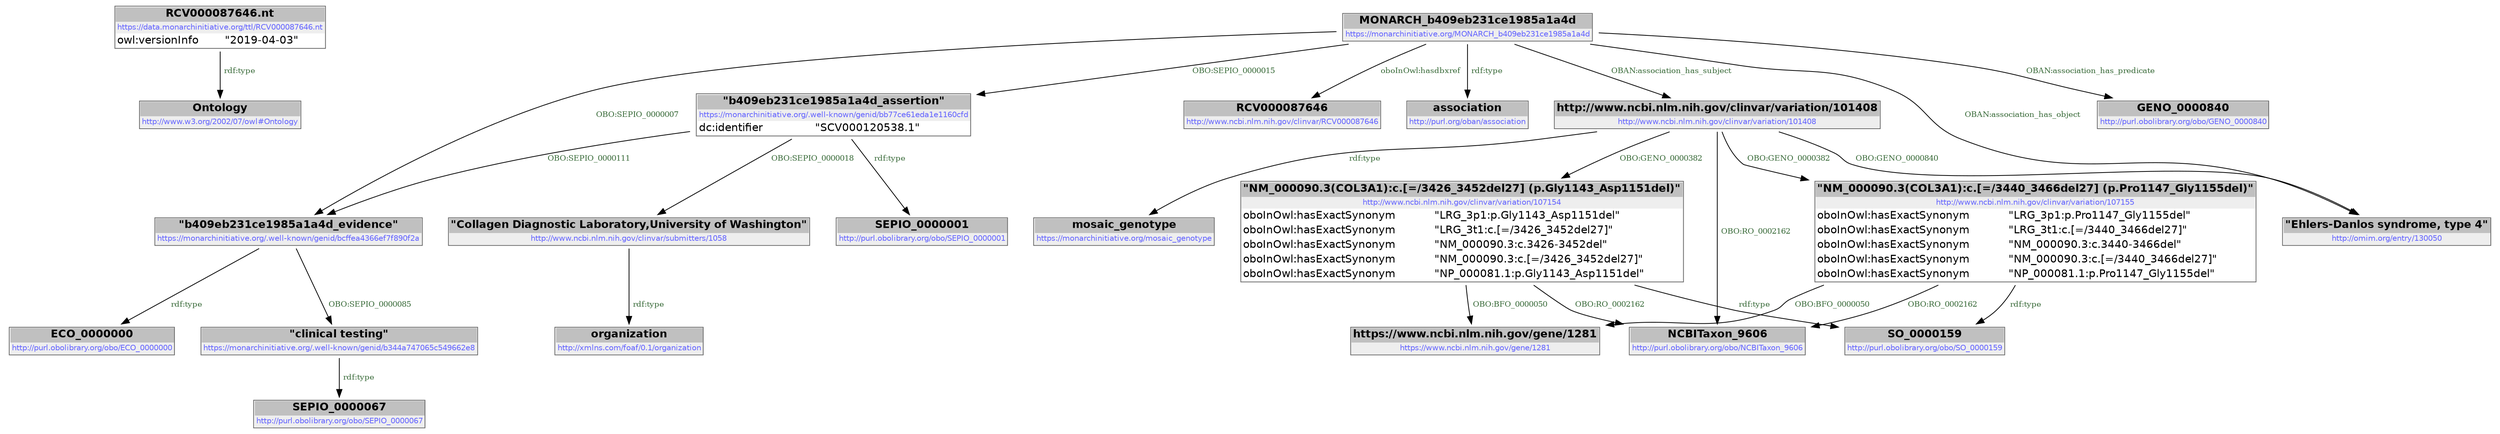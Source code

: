 digraph { 
 node [ fontname="DejaVu Sans" ] ; 
	node1 -> node2 [ color=BLACK, label=< <font point-size='10' color='#336633'>rdf:type</font> > ] ;
	node3 -> node0 [ color=BLACK, label=< <font point-size='10' color='#336633'>OBO:SEPIO_0000015</font> > ] ;
	node3 -> node5 [ color=BLACK, label=< <font point-size='10' color='#336633'>oboInOwl:hasdbxref</font> > ] ;
	node0 -> node6 [ color=BLACK, label=< <font point-size='10' color='#336633'>OBO:SEPIO_0000018</font> > ] ;
	node7 -> node8 [ color=BLACK, label=< <font point-size='10' color='#336633'>rdf:type</font> > ] ;
	node4 -> node9 [ color=BLACK, label=< <font point-size='10' color='#336633'>rdf:type</font> > ] ;
	node3 -> node4 [ color=BLACK, label=< <font point-size='10' color='#336633'>OBO:SEPIO_0000007</font> > ] ;
	node10 -> node12 [ color=BLACK, label=< <font point-size='10' color='#336633'>rdf:type</font> > ] ;
	node0 -> node13 [ color=BLACK, label=< <font point-size='10' color='#336633'>rdf:type</font> > ] ;
	node3 -> node14 [ color=BLACK, label=< <font point-size='10' color='#336633'>rdf:type</font> > ] ;
	node15 -> node16 [ color=BLACK, label=< <font point-size='10' color='#336633'>OBO:RO_0002162</font> > ] ;
	node15 -> node17 [ color=BLACK, label=< <font point-size='10' color='#336633'>OBO:GENO_0000840</font> > ] ;
	node3 -> node15 [ color=BLACK, label=< <font point-size='10' color='#336633'>OBAN:association_has_subject</font> > ] ;
	node15 -> node10 [ color=BLACK, label=< <font point-size='10' color='#336633'>OBO:GENO_0000382</font> > ] ;
	node3 -> node17 [ color=BLACK, label=< <font point-size='10' color='#336633'>OBAN:association_has_object</font> > ] ;
	node3 -> node18 [ color=BLACK, label=< <font point-size='10' color='#336633'>OBAN:association_has_predicate</font> > ] ;
	node10 -> node16 [ color=BLACK, label=< <font point-size='10' color='#336633'>OBO:RO_0002162</font> > ] ;
	node15 -> node19 [ color=BLACK, label=< <font point-size='10' color='#336633'>rdf:type</font> > ] ;
	node0 -> node4 [ color=BLACK, label=< <font point-size='10' color='#336633'>OBO:SEPIO_0000111</font> > ] ;
	node10 -> node20 [ color=BLACK, label=< <font point-size='10' color='#336633'>OBO:BFO_0000050</font> > ] ;
	node4 -> node7 [ color=BLACK, label=< <font point-size='10' color='#336633'>OBO:SEPIO_0000085</font> > ] ;
	node6 -> node21 [ color=BLACK, label=< <font point-size='10' color='#336633'>rdf:type</font> > ] ;
	node15 -> node11 [ color=BLACK, label=< <font point-size='10' color='#336633'>OBO:GENO_0000382</font> > ] ;
	node11 -> node20 [ color=BLACK, label=< <font point-size='10' color='#336633'>OBO:BFO_0000050</font> > ] ;
	node11 -> node16 [ color=BLACK, label=< <font point-size='10' color='#336633'>OBO:RO_0002162</font> > ] ;
	node11 -> node12 [ color=BLACK, label=< <font point-size='10' color='#336633'>rdf:type</font> > ] ;
# https://monarchinitiative.org/MONARCH_b409eb231ce1985a1a4d node3
node3 [ shape=none, color=black label=< <table color='#666666' cellborder='0' cellspacing='0' border='1'><tr><td colspan='2' bgcolor='grey'><B>MONARCH_b409eb231ce1985a1a4d</B></td></tr><tr><td href='https://monarchinitiative.org/MONARCH_b409eb231ce1985a1a4d' bgcolor='#eeeeee' colspan='2'><font point-size='10' color='#6666ff'>https://monarchinitiative.org/MONARCH_b409eb231ce1985a1a4d</font></td></tr></table> > ] 
# https://monarchinitiative.org/.well-known/genid/bcffea4366ef7f890f2a node4
node4 [ shape=none, color=black label=< <table color='#666666' cellborder='0' cellspacing='0' border='1'><tr><td colspan='2' bgcolor='grey'><B>&quot;b409eb231ce1985a1a4d_evidence&quot;</B></td></tr><tr><td href='https://monarchinitiative.org/.well-known/genid/bcffea4366ef7f890f2a' bgcolor='#eeeeee' colspan='2'><font point-size='10' color='#6666ff'>https://monarchinitiative.org/.well-known/genid/bcffea4366ef7f890f2a</font></td></tr></table> > ] 
# http://www.ncbi.nlm.nih.gov/clinvar/variation/107155 node10
node10 [ shape=none, color=black label=< <table color='#666666' cellborder='0' cellspacing='0' border='1'><tr><td colspan='2' bgcolor='grey'><B>&quot;NM_000090.3(COL3A1):c.[=/3440_3466del27] (p.Pro1147_Gly1155del)&quot;</B></td></tr><tr><td href='http://www.ncbi.nlm.nih.gov/clinvar/variation/107155' bgcolor='#eeeeee' colspan='2'><font point-size='10' color='#6666ff'>http://www.ncbi.nlm.nih.gov/clinvar/variation/107155</font></td></tr><tr><td align='left'>oboInOwl:hasExactSynonym</td><td align='left'>&quot;LRG_3p1:p.Pro1147_Gly1155del&quot;</td></tr><tr><td align='left'>oboInOwl:hasExactSynonym</td><td align='left'>&quot;LRG_3t1:c.[=/3440_3466del27]&quot;</td></tr><tr><td align='left'>oboInOwl:hasExactSynonym</td><td align='left'>&quot;NM_000090.3:c.3440-3466del&quot;</td></tr><tr><td align='left'>oboInOwl:hasExactSynonym</td><td align='left'>&quot;NM_000090.3:c.[=/3440_3466del27]&quot;</td></tr><tr><td align='left'>oboInOwl:hasExactSynonym</td><td align='left'>&quot;NP_000081.1:p.Pro1147_Gly1155del&quot;</td></tr></table> > ] 
# https://monarchinitiative.org/mosaic_genotype node19
node19 [ shape=none, color=black label=< <table color='#666666' cellborder='0' cellspacing='0' border='1'><tr><td colspan='2' bgcolor='grey'><B>mosaic_genotype</B></td></tr><tr><td href='https://monarchinitiative.org/mosaic_genotype' bgcolor='#eeeeee' colspan='2'><font point-size='10' color='#6666ff'>https://monarchinitiative.org/mosaic_genotype</font></td></tr></table> > ] 
# http://www.w3.org/2002/07/owl#Ontology node2
node2 [ shape=none, color=black label=< <table color='#666666' cellborder='0' cellspacing='0' border='1'><tr><td colspan='2' bgcolor='grey'><B>Ontology</B></td></tr><tr><td href='http://www.w3.org/2002/07/owl#Ontology' bgcolor='#eeeeee' colspan='2'><font point-size='10' color='#6666ff'>http://www.w3.org/2002/07/owl#Ontology</font></td></tr></table> > ] 
# http://xmlns.com/foaf/0.1/organization node21
node21 [ shape=none, color=black label=< <table color='#666666' cellborder='0' cellspacing='0' border='1'><tr><td colspan='2' bgcolor='grey'><B>organization</B></td></tr><tr><td href='http://xmlns.com/foaf/0.1/organization' bgcolor='#eeeeee' colspan='2'><font point-size='10' color='#6666ff'>http://xmlns.com/foaf/0.1/organization</font></td></tr></table> > ] 
# http://www.ncbi.nlm.nih.gov/clinvar/variation/107154 node11
node11 [ shape=none, color=black label=< <table color='#666666' cellborder='0' cellspacing='0' border='1'><tr><td colspan='2' bgcolor='grey'><B>&quot;NM_000090.3(COL3A1):c.[=/3426_3452del27] (p.Gly1143_Asp1151del)&quot;</B></td></tr><tr><td href='http://www.ncbi.nlm.nih.gov/clinvar/variation/107154' bgcolor='#eeeeee' colspan='2'><font point-size='10' color='#6666ff'>http://www.ncbi.nlm.nih.gov/clinvar/variation/107154</font></td></tr><tr><td align='left'>oboInOwl:hasExactSynonym</td><td align='left'>&quot;LRG_3p1:p.Gly1143_Asp1151del&quot;</td></tr><tr><td align='left'>oboInOwl:hasExactSynonym</td><td align='left'>&quot;LRG_3t1:c.[=/3426_3452del27]&quot;</td></tr><tr><td align='left'>oboInOwl:hasExactSynonym</td><td align='left'>&quot;NM_000090.3:c.3426-3452del&quot;</td></tr><tr><td align='left'>oboInOwl:hasExactSynonym</td><td align='left'>&quot;NM_000090.3:c.[=/3426_3452del27]&quot;</td></tr><tr><td align='left'>oboInOwl:hasExactSynonym</td><td align='left'>&quot;NP_000081.1:p.Gly1143_Asp1151del&quot;</td></tr></table> > ] 
# http://purl.obolibrary.org/obo/SO_0000159 node12
node12 [ shape=none, color=black label=< <table color='#666666' cellborder='0' cellspacing='0' border='1'><tr><td colspan='2' bgcolor='grey'><B>SO_0000159</B></td></tr><tr><td href='http://purl.obolibrary.org/obo/SO_0000159' bgcolor='#eeeeee' colspan='2'><font point-size='10' color='#6666ff'>http://purl.obolibrary.org/obo/SO_0000159</font></td></tr></table> > ] 
# http://www.ncbi.nlm.nih.gov/clinvar/variation/101408 node15
node15 [ shape=none, color=black label=< <table color='#666666' cellborder='0' cellspacing='0' border='1'><tr><td colspan='2' bgcolor='grey'><B>http://www.ncbi.nlm.nih.gov/clinvar/variation/101408</B></td></tr><tr><td href='http://www.ncbi.nlm.nih.gov/clinvar/variation/101408' bgcolor='#eeeeee' colspan='2'><font point-size='10' color='#6666ff'>http://www.ncbi.nlm.nih.gov/clinvar/variation/101408</font></td></tr></table> > ] 
# http://www.ncbi.nlm.nih.gov/clinvar/submitters/1058 node6
node6 [ shape=none, color=black label=< <table color='#666666' cellborder='0' cellspacing='0' border='1'><tr><td colspan='2' bgcolor='grey'><B>&quot;Collagen Diagnostic Laboratory,University of Washington&quot;</B></td></tr><tr><td href='http://www.ncbi.nlm.nih.gov/clinvar/submitters/1058' bgcolor='#eeeeee' colspan='2'><font point-size='10' color='#6666ff'>http://www.ncbi.nlm.nih.gov/clinvar/submitters/1058</font></td></tr></table> > ] 
# http://purl.obolibrary.org/obo/NCBITaxon_9606 node16
node16 [ shape=none, color=black label=< <table color='#666666' cellborder='0' cellspacing='0' border='1'><tr><td colspan='2' bgcolor='grey'><B>NCBITaxon_9606</B></td></tr><tr><td href='http://purl.obolibrary.org/obo/NCBITaxon_9606' bgcolor='#eeeeee' colspan='2'><font point-size='10' color='#6666ff'>http://purl.obolibrary.org/obo/NCBITaxon_9606</font></td></tr></table> > ] 
# https://monarchinitiative.org/.well-known/genid/b344a747065c549662e8 node7
node7 [ shape=none, color=black label=< <table color='#666666' cellborder='0' cellspacing='0' border='1'><tr><td colspan='2' bgcolor='grey'><B>&quot;clinical testing&quot;</B></td></tr><tr><td href='https://monarchinitiative.org/.well-known/genid/b344a747065c549662e8' bgcolor='#eeeeee' colspan='2'><font point-size='10' color='#6666ff'>https://monarchinitiative.org/.well-known/genid/b344a747065c549662e8</font></td></tr></table> > ] 
# http://omim.org/entry/130050 node17
node17 [ shape=none, color=black label=< <table color='#666666' cellborder='0' cellspacing='0' border='1'><tr><td colspan='2' bgcolor='grey'><B>&quot;Ehlers-Danlos syndrome, type 4&quot;</B></td></tr><tr><td href='http://omim.org/entry/130050' bgcolor='#eeeeee' colspan='2'><font point-size='10' color='#6666ff'>http://omim.org/entry/130050</font></td></tr></table> > ] 
# http://www.ncbi.nlm.nih.gov/clinvar/RCV000087646 node5
node5 [ shape=none, color=black label=< <table color='#666666' cellborder='0' cellspacing='0' border='1'><tr><td colspan='2' bgcolor='grey'><B>RCV000087646</B></td></tr><tr><td href='http://www.ncbi.nlm.nih.gov/clinvar/RCV000087646' bgcolor='#eeeeee' colspan='2'><font point-size='10' color='#6666ff'>http://www.ncbi.nlm.nih.gov/clinvar/RCV000087646</font></td></tr></table> > ] 
# https://monarchinitiative.org/.well-known/genid/bb77ce61eda1e1160cfd node0
node0 [ shape=none, color=black label=< <table color='#666666' cellborder='0' cellspacing='0' border='1'><tr><td colspan='2' bgcolor='grey'><B>&quot;b409eb231ce1985a1a4d_assertion&quot;</B></td></tr><tr><td href='https://monarchinitiative.org/.well-known/genid/bb77ce61eda1e1160cfd' bgcolor='#eeeeee' colspan='2'><font point-size='10' color='#6666ff'>https://monarchinitiative.org/.well-known/genid/bb77ce61eda1e1160cfd</font></td></tr><tr><td align='left'>dc:identifier</td><td align='left'>&quot;SCV000120538.1&quot;</td></tr></table> > ] 
# http://purl.obolibrary.org/obo/SEPIO_0000067 node8
node8 [ shape=none, color=black label=< <table color='#666666' cellborder='0' cellspacing='0' border='1'><tr><td colspan='2' bgcolor='grey'><B>SEPIO_0000067</B></td></tr><tr><td href='http://purl.obolibrary.org/obo/SEPIO_0000067' bgcolor='#eeeeee' colspan='2'><font point-size='10' color='#6666ff'>http://purl.obolibrary.org/obo/SEPIO_0000067</font></td></tr></table> > ] 
# https://www.ncbi.nlm.nih.gov/gene/1281 node20
node20 [ shape=none, color=black label=< <table color='#666666' cellborder='0' cellspacing='0' border='1'><tr><td colspan='2' bgcolor='grey'><B>https://www.ncbi.nlm.nih.gov/gene/1281</B></td></tr><tr><td href='https://www.ncbi.nlm.nih.gov/gene/1281' bgcolor='#eeeeee' colspan='2'><font point-size='10' color='#6666ff'>https://www.ncbi.nlm.nih.gov/gene/1281</font></td></tr></table> > ] 
# http://purl.obolibrary.org/obo/GENO_0000840 node18
node18 [ shape=none, color=black label=< <table color='#666666' cellborder='0' cellspacing='0' border='1'><tr><td colspan='2' bgcolor='grey'><B>GENO_0000840</B></td></tr><tr><td href='http://purl.obolibrary.org/obo/GENO_0000840' bgcolor='#eeeeee' colspan='2'><font point-size='10' color='#6666ff'>http://purl.obolibrary.org/obo/GENO_0000840</font></td></tr></table> > ] 
# https://data.monarchinitiative.org/ttl/RCV000087646.nt node1
node1 [ shape=none, color=black label=< <table color='#666666' cellborder='0' cellspacing='0' border='1'><tr><td colspan='2' bgcolor='grey'><B>RCV000087646.nt</B></td></tr><tr><td href='https://data.monarchinitiative.org/ttl/RCV000087646.nt' bgcolor='#eeeeee' colspan='2'><font point-size='10' color='#6666ff'>https://data.monarchinitiative.org/ttl/RCV000087646.nt</font></td></tr><tr><td align='left'>owl:versionInfo</td><td align='left'>&quot;2019-04-03&quot;</td></tr></table> > ] 
# http://purl.org/oban/association node14
node14 [ shape=none, color=black label=< <table color='#666666' cellborder='0' cellspacing='0' border='1'><tr><td colspan='2' bgcolor='grey'><B>association</B></td></tr><tr><td href='http://purl.org/oban/association' bgcolor='#eeeeee' colspan='2'><font point-size='10' color='#6666ff'>http://purl.org/oban/association</font></td></tr></table> > ] 
# http://purl.obolibrary.org/obo/SEPIO_0000001 node13
node13 [ shape=none, color=black label=< <table color='#666666' cellborder='0' cellspacing='0' border='1'><tr><td colspan='2' bgcolor='grey'><B>SEPIO_0000001</B></td></tr><tr><td href='http://purl.obolibrary.org/obo/SEPIO_0000001' bgcolor='#eeeeee' colspan='2'><font point-size='10' color='#6666ff'>http://purl.obolibrary.org/obo/SEPIO_0000001</font></td></tr></table> > ] 
# http://purl.obolibrary.org/obo/ECO_0000000 node9
node9 [ shape=none, color=black label=< <table color='#666666' cellborder='0' cellspacing='0' border='1'><tr><td colspan='2' bgcolor='grey'><B>ECO_0000000</B></td></tr><tr><td href='http://purl.obolibrary.org/obo/ECO_0000000' bgcolor='#eeeeee' colspan='2'><font point-size='10' color='#6666ff'>http://purl.obolibrary.org/obo/ECO_0000000</font></td></tr></table> > ] 
}
